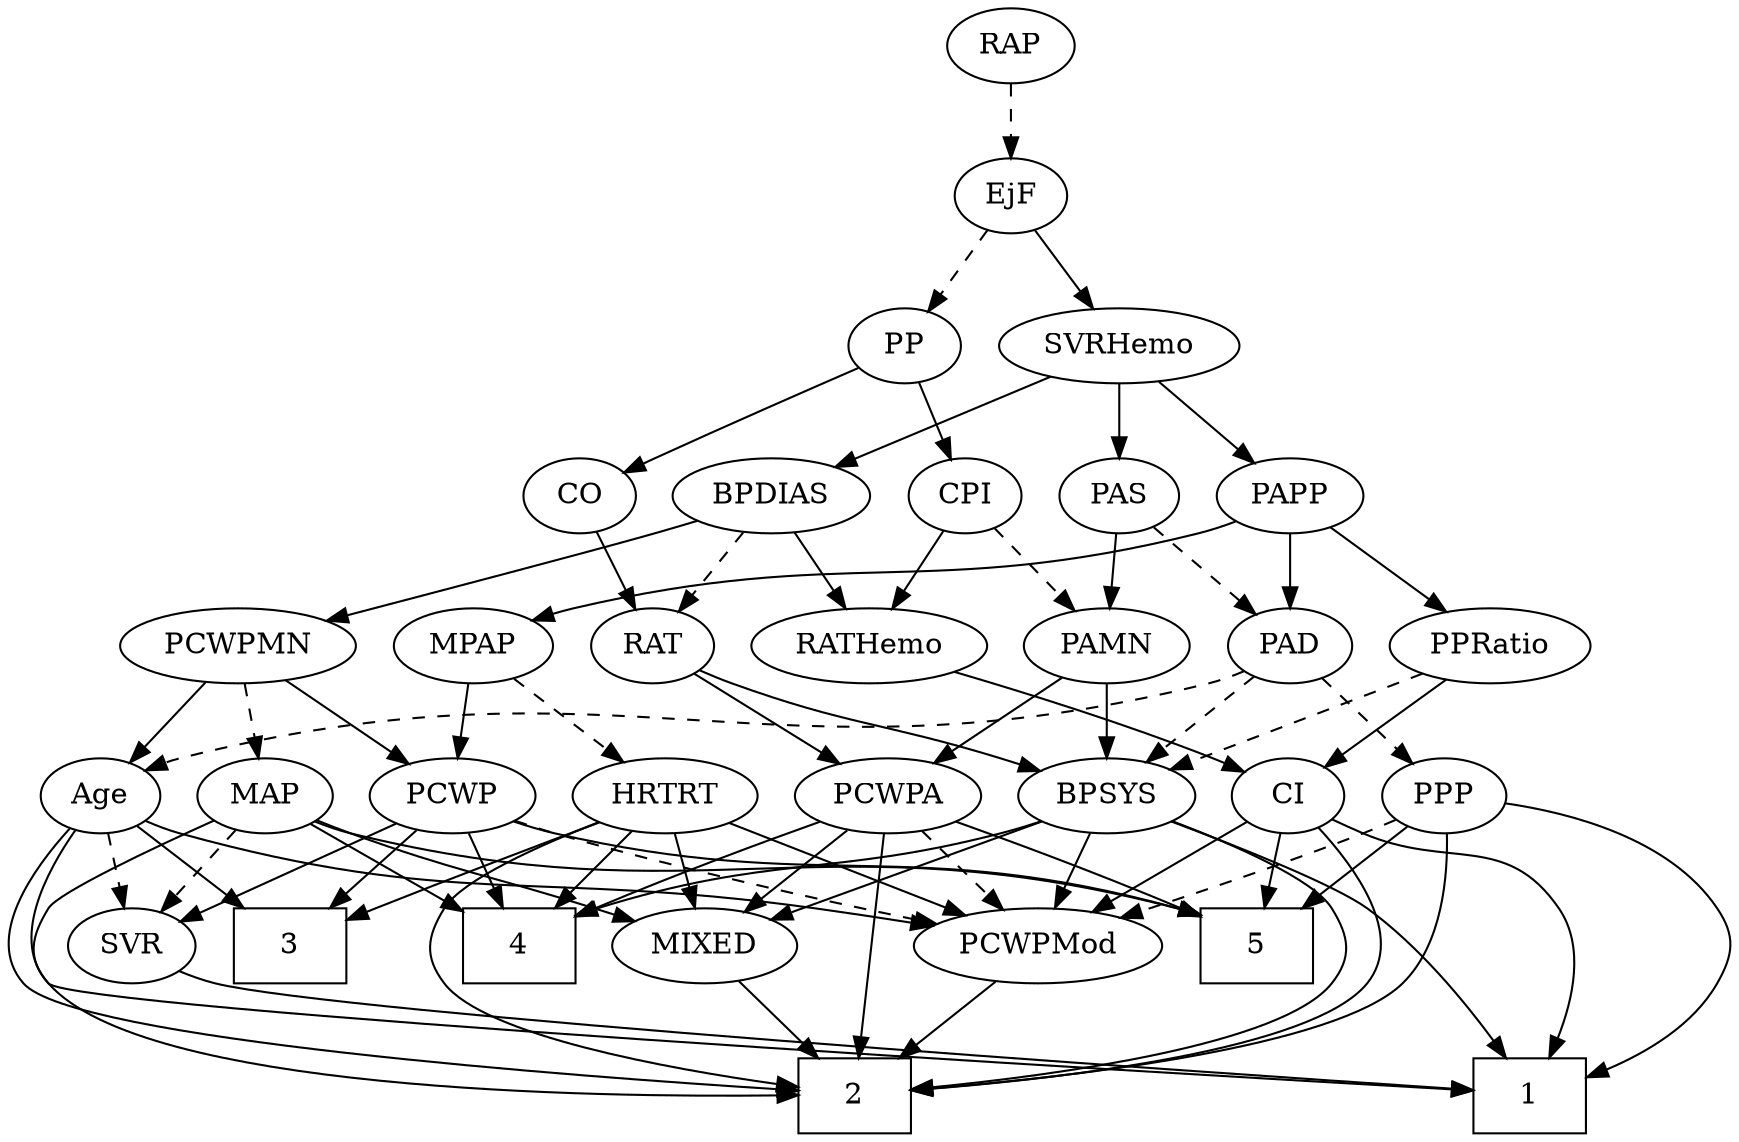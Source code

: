 strict digraph {
	graph [bb="0,0,790.66,540"];
	node [label="\N"];
	1	[height=0.5,
		pos="353.26,18",
		shape=box,
		width=0.75];
	2	[height=0.5,
		pos="489.26,18",
		shape=box,
		width=0.75];
	3	[height=0.5,
		pos="188.26,90",
		shape=box,
		width=0.75];
	4	[height=0.5,
		pos="298.26,90",
		shape=box,
		width=0.75];
	5	[height=0.5,
		pos="666.26,90",
		shape=box,
		width=0.75];
	Age	[height=0.5,
		pos="123.26,162",
		width=0.75];
	Age -> 1	[pos="e,326.21,18.832 96.944,157.27 69.234,151.79 26.951,138.64 7.2625,108 -1.3866,94.539 -3.1596,84.14 7.2625,72 46.756,25.996 234.9,\
19.508 315.96,18.884",
		style=solid];
	Age -> 2	[pos="e,462.17,24.1 99.48,153.15 79.669,145.2 52.75,130.79 40.262,108 32.574,93.968 29.545,83.88 40.262,72 92.489,14.11 312.01,46.539 \
389.26,36 410.17,33.148 433.41,29.242 452.22,25.893",
		style=solid];
	Age -> 3	[pos="e,172.44,108.04 137.05,146.15 145.3,137.26 156,125.74 165.49,115.53",
		style=solid];
	SVR	[height=0.5,
		pos="77.262,90",
		width=0.77632];
	Age -> SVR	[pos="e,87.659,106.82 112.82,145.12 107.06,136.34 99.779,125.26 93.307,115.42",
		style=dashed];
	PCWPMod	[height=0.5,
		pos="569.26,90",
		width=1.4443];
	Age -> PCWPMod	[pos="e,524.5,99.222 143.75,149.92 148.71,147.64 154.08,145.48 159.26,144 293.06,105.79 332.53,127.78 470.26,108 484.57,105.95 499.99,\
103.44 514.3,100.99",
		style=solid];
	EjF	[height=0.5,
		pos="555.26,450",
		width=0.75];
	SVRHemo	[height=0.5,
		pos="508.26,378",
		width=1.3902];
	EjF -> SVRHemo	[pos="e,519.54,395.8 544.6,433.12 538.87,424.59 531.69,413.89 525.22,404.25",
		style=solid];
	PP	[height=0.5,
		pos="635.26,378",
		width=0.75];
	EjF -> PP	[pos="e,619.49,392.8 571.07,435.17 582.68,425.01 598.66,411.03 611.76,399.56",
		style=dashed];
	RAP	[height=0.5,
		pos="555.26,522",
		width=0.77632];
	RAP -> EjF	[pos="e,555.26,468.1 555.26,503.7 555.26,495.98 555.26,486.71 555.26,478.11",
		style=dashed];
	MIXED	[height=0.5,
		pos="421.26,90",
		width=1.1193];
	MIXED -> 2	[pos="e,472.46,36.292 436.69,73.116 445.19,64.373 455.91,53.334 465.45,43.51",
		style=solid];
	MPAP	[height=0.5,
		pos="302.26,234",
		width=0.97491];
	PCWP	[height=0.5,
		pos="283.26,162",
		width=0.97491];
	MPAP -> PCWP	[pos="e,287.95,180.28 297.66,216.05 295.55,208.26 292.99,198.82 290.61,190.08",
		style=solid];
	HRTRT	[height=0.5,
		pos="376.26,162",
		width=1.1013];
	MPAP -> HRTRT	[pos="e,359.72,178.64 318.32,217.81 328.27,208.4 341.22,196.14 352.36,185.61",
		style=dashed];
	BPSYS	[height=0.5,
		pos="471.26,162",
		width=1.0471];
	BPSYS -> 1	[pos="e,352.8,36.145 443.89,149.49 417.96,138.05 381.64,120.47 372.26,108 358.94,90.29 354.52,65.271 353.23,46.268",
		style=solid];
	BPSYS -> 2	[pos="e,487.08,36.189 473.43,143.87 476.5,119.67 482.14,75.211 485.79,46.393",
		style=solid];
	BPSYS -> 4	[pos="e,325.59,102.38 443.16,149.82 416.41,139.16 375.05,122.6 339.26,108 337.88,107.44 336.47,106.86 335.05,106.28",
		style=solid];
	BPSYS -> MIXED	[pos="e,433.14,107.63 459.67,144.76 453.57,136.23 445.96,125.58 439.13,116.02",
		style=solid];
	BPSYS -> PCWPMod	[pos="e,547.62,106.46 491.57,146.5 505.38,136.63 523.89,123.41 539.38,112.35",
		style=solid];
	PAD	[height=0.5,
		pos="384.26,234",
		width=0.79437];
	PAD -> Age	[pos="e,143.84,173.8 362.49,222.23 357.27,219.94 351.64,217.7 346.26,216 265.54,190.55 239.72,206.28 159.26,180 157.34,179.37 155.39,178.67 \
153.44,177.91",
		style=dashed];
	PAD -> BPSYS	[pos="e,452.91,177.77 401.45,219.17 413.87,209.18 430.87,195.5 444.99,184.14",
		style=dashed];
	PPP	[height=0.5,
		pos="666.26,162",
		width=0.75];
	PAD -> PPP	[pos="e,643.59,172.28 405.81,222 410.79,219.77 416.14,217.61 421.26,216 507,189.02 533.55,203.67 620.26,180 624.73,178.78 629.37,177.31 \
633.91,175.76",
		style=dashed];
	CO	[height=0.5,
		pos="635.26,306",
		width=0.75];
	RAT	[height=0.5,
		pos="555.26,234",
		width=0.75827];
	CO -> RAT	[pos="e,571.04,248.8 619.46,291.17 607.84,281.01 591.87,267.03 578.76,255.56",
		style=solid];
	PAS	[height=0.5,
		pos="563.26,306",
		width=0.75];
	PAS -> PAD	[pos="e,406.41,245.62 542.12,294.53 537.28,292.27 532.13,289.97 527.26,288 481.14,269.35 467.48,270.41 421.26,252 419.44,251.27 417.58,\
250.51 415.71,249.71",
		style=dashed];
	PAMN	[height=0.5,
		pos="637.26,234",
		width=1.011];
	PAS -> PAMN	[pos="e,621.03,250.36 578.24,290.83 588.42,281.2 602.11,268.25 613.74,257.25",
		style=solid];
	PAMN -> BPSYS	[pos="e,498.57,174.51 610.22,221.6 582.45,209.89 539.03,191.58 508.13,178.55",
		style=solid];
	PCWPA	[height=0.5,
		pos="569.26,162",
		width=1.1555];
	PAMN -> PCWPA	[pos="e,584.78,178.98 622.17,217.46 613.32,208.35 601.95,196.65 592.03,186.43",
		style=solid];
	RATHemo	[height=0.5,
		pos="741.26,234",
		width=1.3721];
	CI	[height=0.5,
		pos="740.26,162",
		width=0.75];
	RATHemo -> CI	[pos="e,740.51,180.1 741.02,215.7 740.91,207.98 740.77,198.71 740.65,190.11",
		style=solid];
	CPI	[height=0.5,
		pos="707.26,306",
		width=0.75];
	CPI -> PAMN	[pos="e,652.72,250.46 692.76,290.5 683.26,281 670.65,268.38 659.85,257.58",
		style=dashed];
	CPI -> RATHemo	[pos="e,732.95,252.12 715.15,288.76 719.11,280.61 724.01,270.53 728.48,261.31",
		style=solid];
	RAT -> BPSYS	[pos="e,489.15,177.91 539.07,219.5 527.11,209.54 510.6,195.78 496.86,184.34",
		style=solid];
	RAT -> PCWPA	[pos="e,565.81,180.28 558.65,216.05 560.19,208.35 562.06,199.03 563.79,190.36",
		style=solid];
	SVR -> 1	[pos="e,326.22,23.652 99.687,79.143 105.95,76.605 112.81,74.023 119.26,72 187.63,50.577 269.75,34.017 316.29,25.456",
		style=solid];
	PCWPMod -> 2	[pos="e,508.74,36.044 551.11,73.116 540.85,64.136 527.82,52.734 516.36,42.714",
		style=solid];
	PCWPA -> 2	[pos="e,516.28,21.651 604.02,151.92 639.46,141.88 690.82,124.87 702.26,108 711.24,94.757 712.12,84.606 702.26,72 680.82,44.57 581.47,29.296 \
526.36,22.799",
		style=solid];
	PCWPA -> 4	[pos="e,325.45,97.242 537.84,150.06 531.39,147.95 524.63,145.83 518.26,144 484.18,134.23 388.82,111.9 335.52,99.568",
		style=solid];
	PCWPA -> 5	[pos="e,642.65,108.04 589.83,146.15 602.76,136.83 619.69,124.61 634.34,114.04",
		style=solid];
	PCWPA -> MIXED	[pos="e,448.24,103.76 542.12,148.16 518.33,136.91 483.58,120.48 457.44,108.11",
		style=solid];
	PCWPA -> PCWPMod	[pos="e,569.26,108.1 569.26,143.7 569.26,135.98 569.26,126.71 569.26,118.11",
		style=dashed];
	PCWPMN	[height=0.5,
		pos="199.26,234",
		width=1.3902];
	PCWPMN -> Age	[pos="e,138.48,177.02 181.64,216.76 171.02,206.99 157.39,194.43 145.97,183.91",
		style=solid];
	MAP	[height=0.5,
		pos="199.26,162",
		width=0.84854];
	PCWPMN -> MAP	[pos="e,199.26,180.1 199.26,215.7 199.26,207.98 199.26,198.71 199.26,190.11",
		style=dashed];
	PCWPMN -> PCWP	[pos="e,265.71,177.63 218.32,217.12 230,207.39 245.08,194.82 257.77,184.24",
		style=solid];
	SVRHemo -> PAS	[pos="e,551.08,322.51 521.3,360.41 528.27,351.53 536.99,340.44 544.67,330.67",
		style=solid];
	BPDIAS	[height=0.5,
		pos="476.26,306",
		width=1.1735];
	SVRHemo -> BPDIAS	[pos="e,483.94,323.79 500.52,360.05 496.82,351.97 492.32,342.12 488.2,333.11",
		style=solid];
	PAPP	[height=0.5,
		pos="384.26,306",
		width=0.88464];
	SVRHemo -> PAPP	[pos="e,406.19,319.38 482.57,362.5 462.92,351.4 435.76,336.07 414.96,324.33",
		style=solid];
	BPDIAS -> RATHemo	[pos="e,704.21,246 507.95,293.93 514.31,291.85 520.97,289.77 527.26,288 595.33,268.8 613.82,269.8 682.26,252 686.27,250.96 690.41,249.84 \
694.57,248.7",
		style=solid];
	BPDIAS -> RAT	[pos="e,539.65,248.83 493.8,289.46 505.06,279.49 519.81,266.41 532.04,255.58",
		style=dashed];
	BPDIAS -> PCWPMN	[pos="e,236.61,246.18 444.87,293.94 438.42,291.83 431.65,289.75 425.26,288 352.03,267.96 331.9,270.52 258.26,252 254.42,251.03 250.45,\
249.99 246.46,248.91",
		style=solid];
	MAP -> 2	[pos="e,462.12,23.747 182.14,146.87 161.61,128.26 132.33,95.189 152.26,72 186.99,31.602 336.67,44.464 389.26,36 410.09,32.648 433.33,28.709 \
452.16,25.468",
		style=solid];
	MAP -> 4	[pos="e,273.97,108.18 218.35,147.5 231.72,138.05 249.92,125.18 265.58,114.11",
		style=solid];
	MAP -> 5	[pos="e,639.12,105.02 222.11,149.86 227.61,147.58 233.56,145.44 239.26,144 405.35,102.15 459.89,152.04 629.39,107.64",
		style=solid];
	MAP -> MIXED	[pos="e,387,99.678 222.77,150.46 228.14,148.21 233.86,145.93 239.26,144 285.59,127.48 339.85,112.18 377,102.31",
		style=solid];
	MAP -> SVR	[pos="e,97.46,102.59 178.01,148.81 158.18,137.43 128.42,120.35 106.38,107.71",
		style=dashed];
	PP -> CO	[pos="e,635.26,324.1 635.26,359.7 635.26,351.98 635.26,342.71 635.26,334.11",
		style=solid];
	PP -> CPI	[pos="e,692.47,321.38 649.83,362.83 660.01,352.94 673.79,339.55 685.29,328.36",
		style=solid];
	PPP -> 1	[pos="e,380.4,23.8 680.53,146.53 697.52,127.54 721.35,94.051 702.26,72 665.67,29.733 508.49,44.686 453.26,36 432.42,32.722 409.18,28.789 \
390.36,25.531",
		style=solid];
	PPP -> 2	[pos="e,516.28,21.115 683.95,147.92 706.16,129.92 739.08,96.907 719.26,72 695.55,42.206 585.06,27.739 526.28,22.047",
		style=solid];
	PPP -> 5	[pos="e,666.26,108.1 666.26,143.7 666.26,135.98 666.26,126.71 666.26,118.11",
		style=solid];
	PPP -> PCWPMod	[pos="e,590.67,106.45 648.47,148.16 634.59,138.14 615.01,124.02 598.79,112.31",
		style=dashed];
	PPRatio	[height=0.5,
		pos="470.26,234",
		width=1.1013];
	PPRatio -> BPSYS	[pos="e,471.02,180.1 470.51,215.7 470.62,207.98 470.75,198.71 470.88,190.11",
		style=dashed];
	PPRatio -> CI	[pos="e,719.29,173.4 499.85,221.99 506.21,219.84 512.92,217.72 519.26,216 599.28,194.36 623.26,205.09 702.26,180 704.82,179.19 707.44,\
178.25 710.04,177.25",
		style=solid];
	PCWP -> 3	[pos="e,211.49,108.11 264.04,146.83 251.35,137.48 234.42,125.01 219.79,114.23",
		style=solid];
	PCWP -> 4	[pos="e,294.56,108.28 286.89,144.05 288.56,136.26 290.59,126.82 292.46,118.08",
		style=solid];
	PCWP -> 5	[pos="e,639.1,104.94 309.44,149.66 315.22,147.5 321.38,145.46 327.26,144 455.79,112.07 497.95,143.88 629.47,107.67",
		style=solid];
	PCWP -> SVR	[pos="e,101.82,98.594 256.35,150.35 250.73,148.19 244.82,145.98 239.26,144 195.44,128.38 144.33,111.95 111.42,101.6",
		style=solid];
	PCWP -> PCWPMod	[pos="e,523.69,98.826 310.03,149.91 315.67,147.79 321.62,145.7 327.26,144 390.26,125.05 464.37,109.83 513.83,100.64",
		style=dashed];
	CI -> 1	[pos="e,380.39,23.866 741.51,143.76 741.95,123.43 739.25,90.134 719.26,72 675.08,31.92 512.23,45 453.26,36 432.4,32.817 409.17,28.889 \
390.34,25.612",
		style=solid];
	CI -> 2	[pos="e,516.35,20.758 745.04,144.06 749.48,124.35 753.15,91.956 736.26,72 709.62,40.506 588.76,26.679 526.53,21.56",
		style=solid];
	CI -> 5	[pos="e,684.35,108.11 725.29,146.83 715.68,137.75 702.96,125.71 691.78,115.14",
		style=solid];
	CI -> PCWPMod	[pos="e,602.76,103.91 718.63,151.14 713.3,148.76 707.59,146.25 702.26,144 672.42,131.38 638.49,117.88 612.36,107.65",
		style=solid];
	PAPP -> MPAP	[pos="e,319.51,249.73 367.27,290.5 355.7,280.61 340.18,267.36 327.2,256.29",
		style=solid];
	PAPP -> PAD	[pos="e,384.26,252.1 384.26,287.7 384.26,279.98 384.26,270.71 384.26,262.11",
		style=solid];
	PAPP -> PPRatio	[pos="e,451.69,250.11 401.67,290.83 413.7,281.04 429.93,267.83 443.59,256.71",
		style=solid];
	HRTRT -> 2	[pos="e,461.94,23.439 347.43,149.49 315.32,136.38 267.22,115.77 262.26,108 253.66,94.511 252.32,84.534 262.26,72 274.06,57.128 390.52,\
35.583 451.88,25.137",
		style=solid];
	HRTRT -> 3	[pos="e,215.54,102.52 345.7,150.45 315.86,140.04 269.23,123.48 229.26,108 227.87,107.46 226.45,106.91 225.03,106.34",
		style=solid];
	HRTRT -> 4	[pos="e,317.44,108.21 358.95,145.46 348.96,136.5 336.18,125.03 324.93,114.93",
		style=solid];
	HRTRT -> MIXED	[pos="e,410.67,107.47 386.93,144.41 392.36,135.95 399.09,125.49 405.14,116.08",
		style=solid];
	HRTRT -> PCWPMod	[pos="e,534.76,103.51 406.42,150.06 438.2,138.53 488.6,120.25 524.92,107.08",
		style=solid];
}
